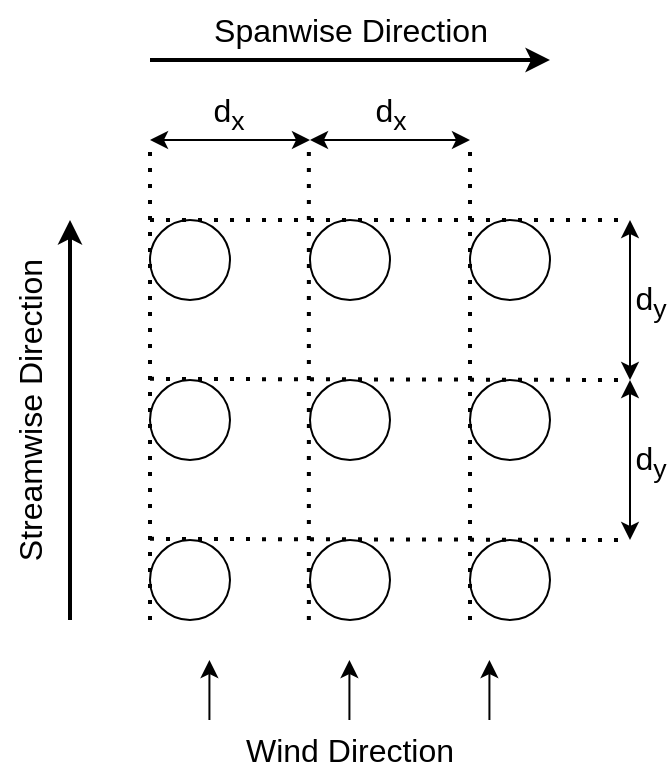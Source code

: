 <mxfile version="26.2.13">
  <diagram name="Page-1" id="HUU0loc9WFxPR0opot9V">
    <mxGraphModel dx="816" dy="425" grid="1" gridSize="10" guides="1" tooltips="1" connect="1" arrows="1" fold="1" page="1" pageScale="1" pageWidth="827" pageHeight="1169" math="0" shadow="0">
      <root>
        <mxCell id="0" />
        <mxCell id="1" parent="0" />
        <mxCell id="RZMkhJRRFCOLe9TwQsbd-1" value="" style="ellipse;whiteSpace=wrap;html=1;aspect=fixed;" vertex="1" parent="1">
          <mxGeometry x="240" y="480" width="40" height="40" as="geometry" />
        </mxCell>
        <mxCell id="RZMkhJRRFCOLe9TwQsbd-2" value="" style="ellipse;whiteSpace=wrap;html=1;aspect=fixed;" vertex="1" parent="1">
          <mxGeometry x="320" y="480" width="40" height="40" as="geometry" />
        </mxCell>
        <mxCell id="RZMkhJRRFCOLe9TwQsbd-3" value="" style="ellipse;whiteSpace=wrap;html=1;aspect=fixed;" vertex="1" parent="1">
          <mxGeometry x="400" y="480" width="40" height="40" as="geometry" />
        </mxCell>
        <mxCell id="RZMkhJRRFCOLe9TwQsbd-4" value="" style="ellipse;whiteSpace=wrap;html=1;aspect=fixed;" vertex="1" parent="1">
          <mxGeometry x="240" y="560" width="40" height="40" as="geometry" />
        </mxCell>
        <mxCell id="RZMkhJRRFCOLe9TwQsbd-5" value="" style="ellipse;whiteSpace=wrap;html=1;aspect=fixed;" vertex="1" parent="1">
          <mxGeometry x="320" y="560" width="40" height="40" as="geometry" />
        </mxCell>
        <mxCell id="RZMkhJRRFCOLe9TwQsbd-6" value="" style="ellipse;whiteSpace=wrap;html=1;aspect=fixed;" vertex="1" parent="1">
          <mxGeometry x="400" y="560" width="40" height="40" as="geometry" />
        </mxCell>
        <mxCell id="RZMkhJRRFCOLe9TwQsbd-7" value="" style="ellipse;whiteSpace=wrap;html=1;aspect=fixed;" vertex="1" parent="1">
          <mxGeometry x="240" y="640" width="40" height="40" as="geometry" />
        </mxCell>
        <mxCell id="RZMkhJRRFCOLe9TwQsbd-8" value="" style="ellipse;whiteSpace=wrap;html=1;aspect=fixed;" vertex="1" parent="1">
          <mxGeometry x="320" y="640" width="40" height="40" as="geometry" />
        </mxCell>
        <mxCell id="RZMkhJRRFCOLe9TwQsbd-9" value="" style="ellipse;whiteSpace=wrap;html=1;aspect=fixed;" vertex="1" parent="1">
          <mxGeometry x="400" y="640" width="40" height="40" as="geometry" />
        </mxCell>
        <mxCell id="RZMkhJRRFCOLe9TwQsbd-10" value="" style="endArrow=classic;html=1;rounded=0;strokeWidth=2;" edge="1" parent="1">
          <mxGeometry width="50" height="50" relative="1" as="geometry">
            <mxPoint x="200" y="680" as="sourcePoint" />
            <mxPoint x="200" y="480" as="targetPoint" />
          </mxGeometry>
        </mxCell>
        <mxCell id="RZMkhJRRFCOLe9TwQsbd-11" value="" style="endArrow=none;dashed=1;html=1;dashPattern=1 3;strokeWidth=2;rounded=0;" edge="1" parent="1">
          <mxGeometry width="50" height="50" relative="1" as="geometry">
            <mxPoint x="240" y="480" as="sourcePoint" />
            <mxPoint x="480" y="480" as="targetPoint" />
          </mxGeometry>
        </mxCell>
        <mxCell id="RZMkhJRRFCOLe9TwQsbd-12" value="" style="endArrow=none;dashed=1;html=1;dashPattern=1 3;strokeWidth=2;rounded=0;" edge="1" parent="1">
          <mxGeometry width="50" height="50" relative="1" as="geometry">
            <mxPoint x="240" y="559.43" as="sourcePoint" />
            <mxPoint x="480" y="560" as="targetPoint" />
          </mxGeometry>
        </mxCell>
        <mxCell id="RZMkhJRRFCOLe9TwQsbd-13" value="" style="endArrow=none;dashed=1;html=1;dashPattern=1 3;strokeWidth=2;rounded=0;" edge="1" parent="1">
          <mxGeometry width="50" height="50" relative="1" as="geometry">
            <mxPoint x="240" y="639.43" as="sourcePoint" />
            <mxPoint x="480" y="640" as="targetPoint" />
          </mxGeometry>
        </mxCell>
        <mxCell id="RZMkhJRRFCOLe9TwQsbd-14" value="" style="endArrow=none;dashed=1;html=1;dashPattern=1 3;strokeWidth=2;rounded=0;" edge="1" parent="1">
          <mxGeometry width="50" height="50" relative="1" as="geometry">
            <mxPoint x="240" y="680" as="sourcePoint" />
            <mxPoint x="240" y="440" as="targetPoint" />
          </mxGeometry>
        </mxCell>
        <mxCell id="RZMkhJRRFCOLe9TwQsbd-15" value="" style="endArrow=none;dashed=1;html=1;dashPattern=1 3;strokeWidth=2;rounded=0;" edge="1" parent="1">
          <mxGeometry width="50" height="50" relative="1" as="geometry">
            <mxPoint x="319.43" y="680" as="sourcePoint" />
            <mxPoint x="319.43" y="440" as="targetPoint" />
          </mxGeometry>
        </mxCell>
        <mxCell id="RZMkhJRRFCOLe9TwQsbd-16" value="" style="endArrow=none;dashed=1;html=1;dashPattern=1 3;strokeWidth=2;rounded=0;" edge="1" parent="1">
          <mxGeometry width="50" height="50" relative="1" as="geometry">
            <mxPoint x="400" y="680" as="sourcePoint" />
            <mxPoint x="400" y="440" as="targetPoint" />
          </mxGeometry>
        </mxCell>
        <mxCell id="RZMkhJRRFCOLe9TwQsbd-17" value="" style="endArrow=classic;startArrow=classic;html=1;rounded=0;" edge="1" parent="1">
          <mxGeometry width="50" height="50" relative="1" as="geometry">
            <mxPoint x="480" y="560" as="sourcePoint" />
            <mxPoint x="480" y="480" as="targetPoint" />
          </mxGeometry>
        </mxCell>
        <mxCell id="RZMkhJRRFCOLe9TwQsbd-34" value="&lt;font style=&quot;font-size: 16px;&quot;&gt;d&lt;sub&gt;y&lt;/sub&gt;&lt;/font&gt;" style="edgeLabel;html=1;align=center;verticalAlign=middle;resizable=0;points=[];" vertex="1" connectable="0" parent="RZMkhJRRFCOLe9TwQsbd-17">
          <mxGeometry x="0.017" relative="1" as="geometry">
            <mxPoint x="10" y="1" as="offset" />
          </mxGeometry>
        </mxCell>
        <mxCell id="RZMkhJRRFCOLe9TwQsbd-18" value="" style="endArrow=classic;startArrow=classic;html=1;rounded=0;" edge="1" parent="1">
          <mxGeometry width="50" height="50" relative="1" as="geometry">
            <mxPoint x="480" y="640" as="sourcePoint" />
            <mxPoint x="480" y="560" as="targetPoint" />
          </mxGeometry>
        </mxCell>
        <mxCell id="RZMkhJRRFCOLe9TwQsbd-35" value="&lt;font style=&quot;font-size: 16px;&quot;&gt;d&lt;sub style=&quot;&quot;&gt;y&lt;/sub&gt;&lt;/font&gt;" style="edgeLabel;html=1;align=center;verticalAlign=middle;resizable=0;points=[];" vertex="1" connectable="0" parent="RZMkhJRRFCOLe9TwQsbd-18">
          <mxGeometry x="-0.008" y="-1" relative="1" as="geometry">
            <mxPoint x="9" as="offset" />
          </mxGeometry>
        </mxCell>
        <mxCell id="RZMkhJRRFCOLe9TwQsbd-19" value="" style="endArrow=classic;startArrow=classic;html=1;rounded=0;" edge="1" parent="1">
          <mxGeometry width="50" height="50" relative="1" as="geometry">
            <mxPoint x="240" y="440" as="sourcePoint" />
            <mxPoint x="320" y="440" as="targetPoint" />
          </mxGeometry>
        </mxCell>
        <mxCell id="RZMkhJRRFCOLe9TwQsbd-30" value="&lt;font style=&quot;font-size: 16px;&quot;&gt;d&lt;sub&gt;x&lt;/sub&gt;&lt;/font&gt;" style="edgeLabel;html=1;align=center;verticalAlign=middle;resizable=0;points=[];" vertex="1" connectable="0" parent="RZMkhJRRFCOLe9TwQsbd-19">
          <mxGeometry x="0.043" y="-3" relative="1" as="geometry">
            <mxPoint x="-3" y="-16" as="offset" />
          </mxGeometry>
        </mxCell>
        <mxCell id="RZMkhJRRFCOLe9TwQsbd-20" value="" style="endArrow=classic;startArrow=classic;html=1;rounded=0;" edge="1" parent="1">
          <mxGeometry width="50" height="50" relative="1" as="geometry">
            <mxPoint x="320" y="440" as="sourcePoint" />
            <mxPoint x="400" y="440" as="targetPoint" />
          </mxGeometry>
        </mxCell>
        <mxCell id="RZMkhJRRFCOLe9TwQsbd-33" value="&lt;font style=&quot;font-size: 16px;&quot;&gt;d&lt;sub&gt;x&lt;/sub&gt;&lt;/font&gt;" style="edgeLabel;html=1;align=center;verticalAlign=middle;resizable=0;points=[];" vertex="1" connectable="0" parent="RZMkhJRRFCOLe9TwQsbd-20">
          <mxGeometry x="-0.011" y="2" relative="1" as="geometry">
            <mxPoint y="-11" as="offset" />
          </mxGeometry>
        </mxCell>
        <mxCell id="RZMkhJRRFCOLe9TwQsbd-22" value="" style="endArrow=classic;html=1;rounded=0;strokeWidth=2;" edge="1" parent="1">
          <mxGeometry width="50" height="50" relative="1" as="geometry">
            <mxPoint x="240" y="400" as="sourcePoint" />
            <mxPoint x="440" y="400" as="targetPoint" />
          </mxGeometry>
        </mxCell>
        <mxCell id="RZMkhJRRFCOLe9TwQsbd-23" value="&lt;font style=&quot;font-size: 16px;&quot;&gt;Spanwise Direction&lt;/font&gt;" style="text;html=1;align=center;verticalAlign=middle;whiteSpace=wrap;rounded=0;" vertex="1" parent="1">
          <mxGeometry x="257.5" y="370" width="165" height="30" as="geometry" />
        </mxCell>
        <mxCell id="RZMkhJRRFCOLe9TwQsbd-24" value="&lt;font style=&quot;font-size: 16px;&quot;&gt;Streamwise Direction&lt;/font&gt;" style="text;html=1;align=center;verticalAlign=middle;whiteSpace=wrap;rounded=0;rotation=-90;" vertex="1" parent="1">
          <mxGeometry x="100" y="560" width="160" height="30" as="geometry" />
        </mxCell>
        <mxCell id="RZMkhJRRFCOLe9TwQsbd-25" value="" style="endArrow=classic;html=1;rounded=0;" edge="1" parent="1">
          <mxGeometry width="50" height="50" relative="1" as="geometry">
            <mxPoint x="269.71" y="730" as="sourcePoint" />
            <mxPoint x="269.71" y="700" as="targetPoint" />
          </mxGeometry>
        </mxCell>
        <mxCell id="RZMkhJRRFCOLe9TwQsbd-26" value="" style="endArrow=classic;html=1;rounded=0;" edge="1" parent="1">
          <mxGeometry width="50" height="50" relative="1" as="geometry">
            <mxPoint x="339.71" y="730" as="sourcePoint" />
            <mxPoint x="339.71" y="700" as="targetPoint" />
          </mxGeometry>
        </mxCell>
        <mxCell id="RZMkhJRRFCOLe9TwQsbd-27" value="" style="endArrow=classic;html=1;rounded=0;" edge="1" parent="1">
          <mxGeometry width="50" height="50" relative="1" as="geometry">
            <mxPoint x="409.71" y="730" as="sourcePoint" />
            <mxPoint x="409.71" y="700" as="targetPoint" />
          </mxGeometry>
        </mxCell>
        <mxCell id="RZMkhJRRFCOLe9TwQsbd-28" value="&lt;font style=&quot;font-size: 16px;&quot;&gt;Wind Direction&lt;/font&gt;" style="text;html=1;align=center;verticalAlign=middle;whiteSpace=wrap;rounded=0;" vertex="1" parent="1">
          <mxGeometry x="284.95" y="730" width="110" height="30" as="geometry" />
        </mxCell>
      </root>
    </mxGraphModel>
  </diagram>
</mxfile>
